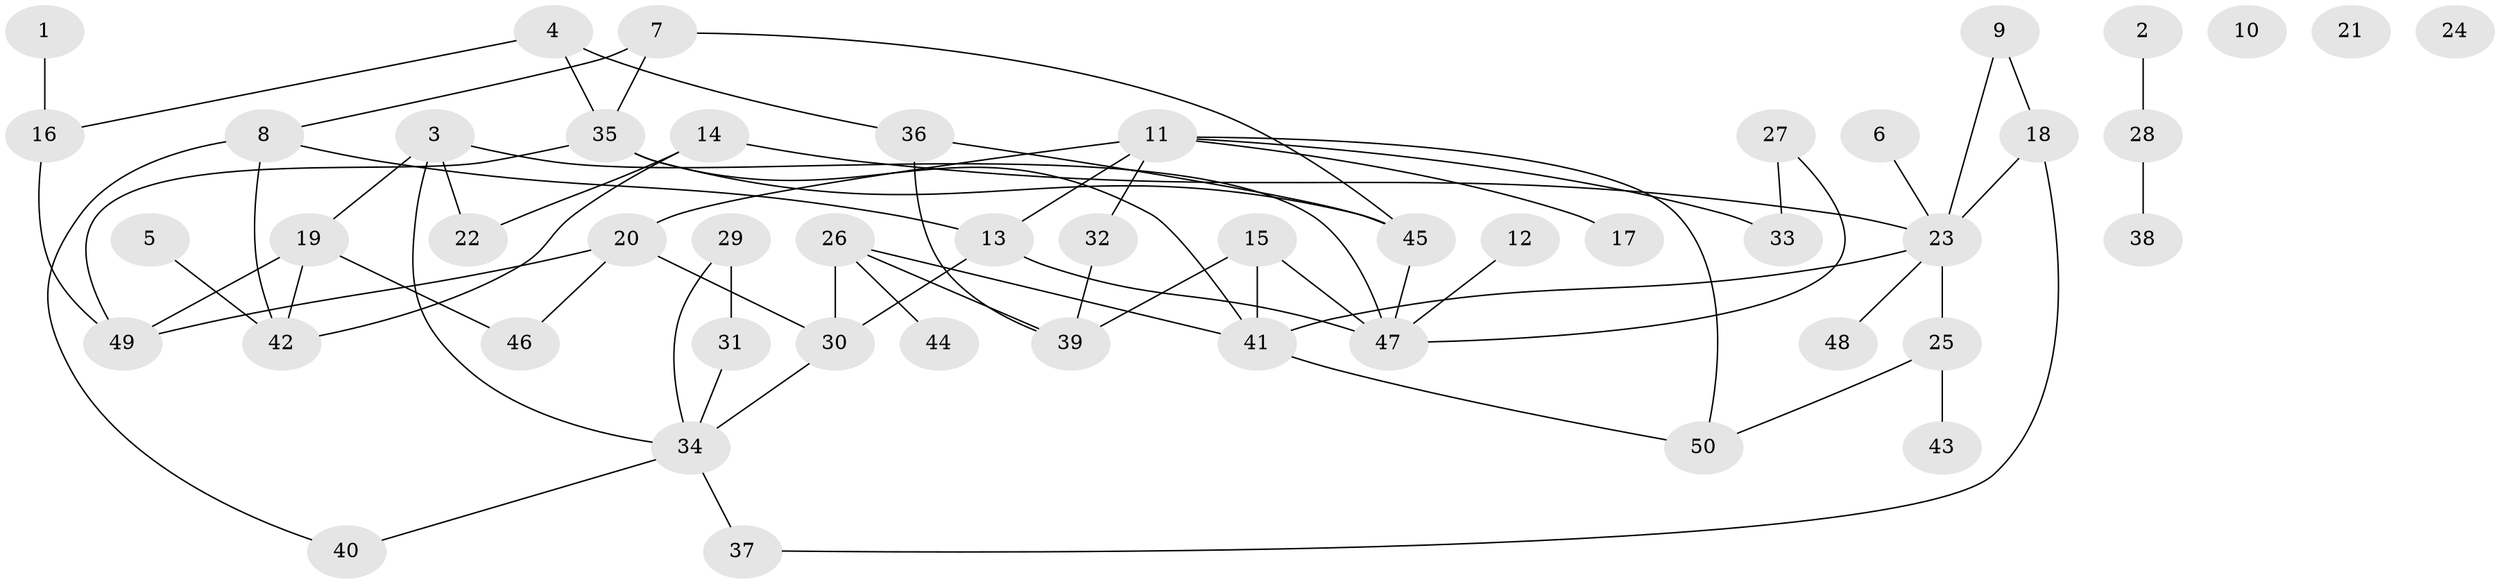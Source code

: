 // coarse degree distribution, {1: 0.19047619047619047, 6: 0.14285714285714285, 2: 0.23809523809523808, 3: 0.14285714285714285, 5: 0.14285714285714285, 4: 0.09523809523809523, 10: 0.047619047619047616}
// Generated by graph-tools (version 1.1) at 2025/35/03/04/25 23:35:49]
// undirected, 50 vertices, 69 edges
graph export_dot {
  node [color=gray90,style=filled];
  1;
  2;
  3;
  4;
  5;
  6;
  7;
  8;
  9;
  10;
  11;
  12;
  13;
  14;
  15;
  16;
  17;
  18;
  19;
  20;
  21;
  22;
  23;
  24;
  25;
  26;
  27;
  28;
  29;
  30;
  31;
  32;
  33;
  34;
  35;
  36;
  37;
  38;
  39;
  40;
  41;
  42;
  43;
  44;
  45;
  46;
  47;
  48;
  49;
  50;
  1 -- 16;
  2 -- 28;
  3 -- 19;
  3 -- 22;
  3 -- 34;
  3 -- 47;
  4 -- 16;
  4 -- 35;
  4 -- 36;
  5 -- 42;
  6 -- 23;
  7 -- 8;
  7 -- 35;
  7 -- 45;
  8 -- 13;
  8 -- 40;
  8 -- 42;
  9 -- 18;
  9 -- 23;
  11 -- 13;
  11 -- 17;
  11 -- 20;
  11 -- 32;
  11 -- 33;
  11 -- 50;
  12 -- 47;
  13 -- 30;
  13 -- 47;
  14 -- 22;
  14 -- 23;
  14 -- 42;
  15 -- 39;
  15 -- 41;
  15 -- 47;
  16 -- 49;
  18 -- 23;
  18 -- 37;
  19 -- 42;
  19 -- 46;
  19 -- 49;
  20 -- 30;
  20 -- 46;
  20 -- 49;
  23 -- 25;
  23 -- 41;
  23 -- 48;
  25 -- 43;
  25 -- 50;
  26 -- 30;
  26 -- 39;
  26 -- 41;
  26 -- 44;
  27 -- 33;
  27 -- 47;
  28 -- 38;
  29 -- 31;
  29 -- 34;
  30 -- 34;
  31 -- 34;
  32 -- 39;
  34 -- 37;
  34 -- 40;
  35 -- 41;
  35 -- 45;
  35 -- 49;
  36 -- 39;
  36 -- 45;
  41 -- 50;
  45 -- 47;
}
